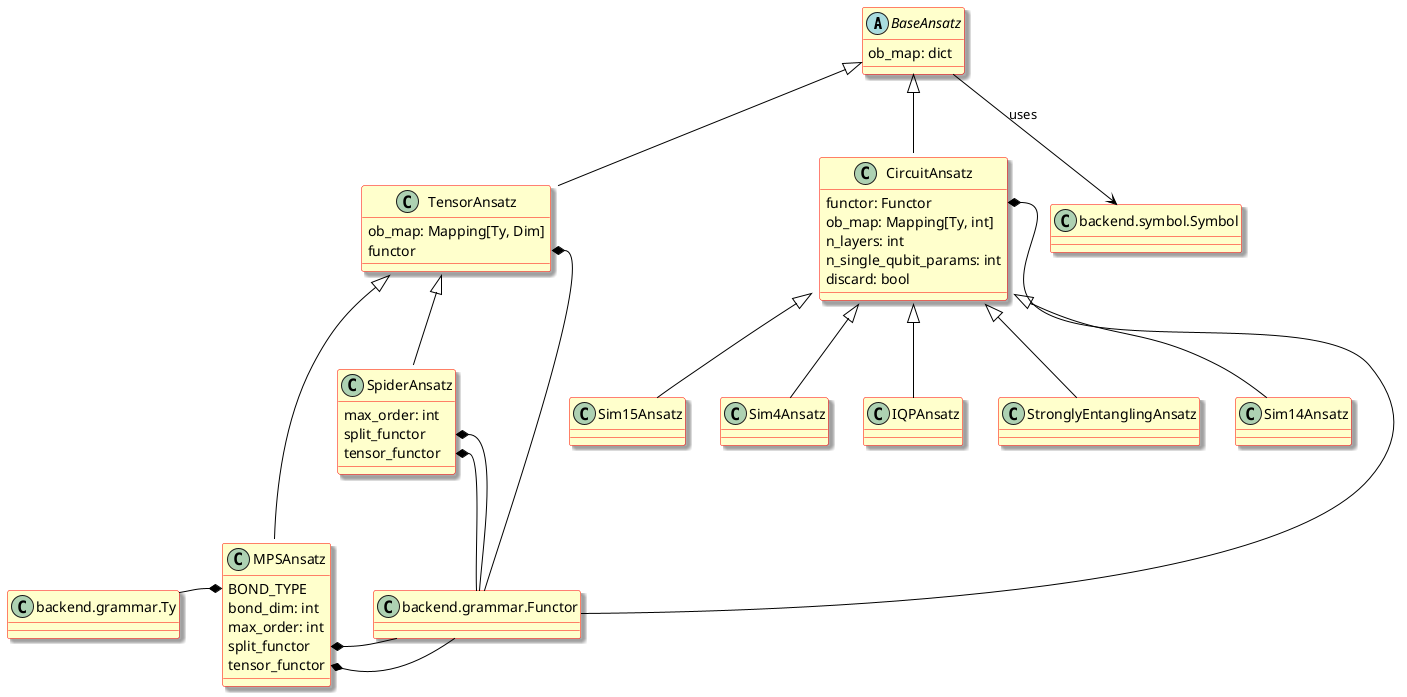 @startuml

set namespaceseparator none
skinparam dpi 96
skinparam shadowing true
skinparam ArrowColor Black
skinparam class {
  backgroundColor Business
  borderColor Red
}

abstract class BaseAnsatz {
    ob_map: dict
}
class TensorAnsatz {
    ob_map: Mapping[Ty, Dim]
    functor
}
class CircuitAnsatz {
    functor: Functor
    ob_map: Mapping[Ty, int]
    n_layers: int
    n_single_qubit_params: int
    discard: bool
}
class MPSAnsatz {
    BOND_TYPE
    bond_dim: int
    max_order: int
    split_functor
    tensor_functor
}
class SpiderAnsatz {
    max_order: int
    split_functor
    tensor_functor
}

class IQPAnsatz {}
class StronglyEntanglingAnsatz {}
class Sim14Ansatz {}
class Sim15Ansatz {}
class Sim4Ansatz {}


BaseAnsatz <|-- TensorAnsatz
BaseAnsatz <|-- CircuitAnsatz
TensorAnsatz <|-- MPSAnsatz
TensorAnsatz <|-- SpiderAnsatz
CircuitAnsatz <|-- IQPAnsatz
CircuitAnsatz <|-- StronglyEntanglingAnsatz
CircuitAnsatz <|-- Sim14Ansatz
CircuitAnsatz <|-- Sim15Ansatz
CircuitAnsatz <|-- Sim4Ansatz

MPSAnsatz::split_functor *-left- backend.grammar.Functor
MPSAnsatz::tensor_functor *-- backend.grammar.Functor
SpiderAnsatz::split_functor *-- backend.grammar.Functor
SpiderAnsatz::tensor_functor *-- backend.grammar.Functor
MPSAnsatz::BOND_TYPE *--left backend.grammar.Ty
CircuitAnsatz::functor *-- backend.grammar.Functor
TensorAnsatz::functor *-- backend.grammar.Functor

BaseAnsatz --> backend.symbol.Symbol : uses

@enduml

